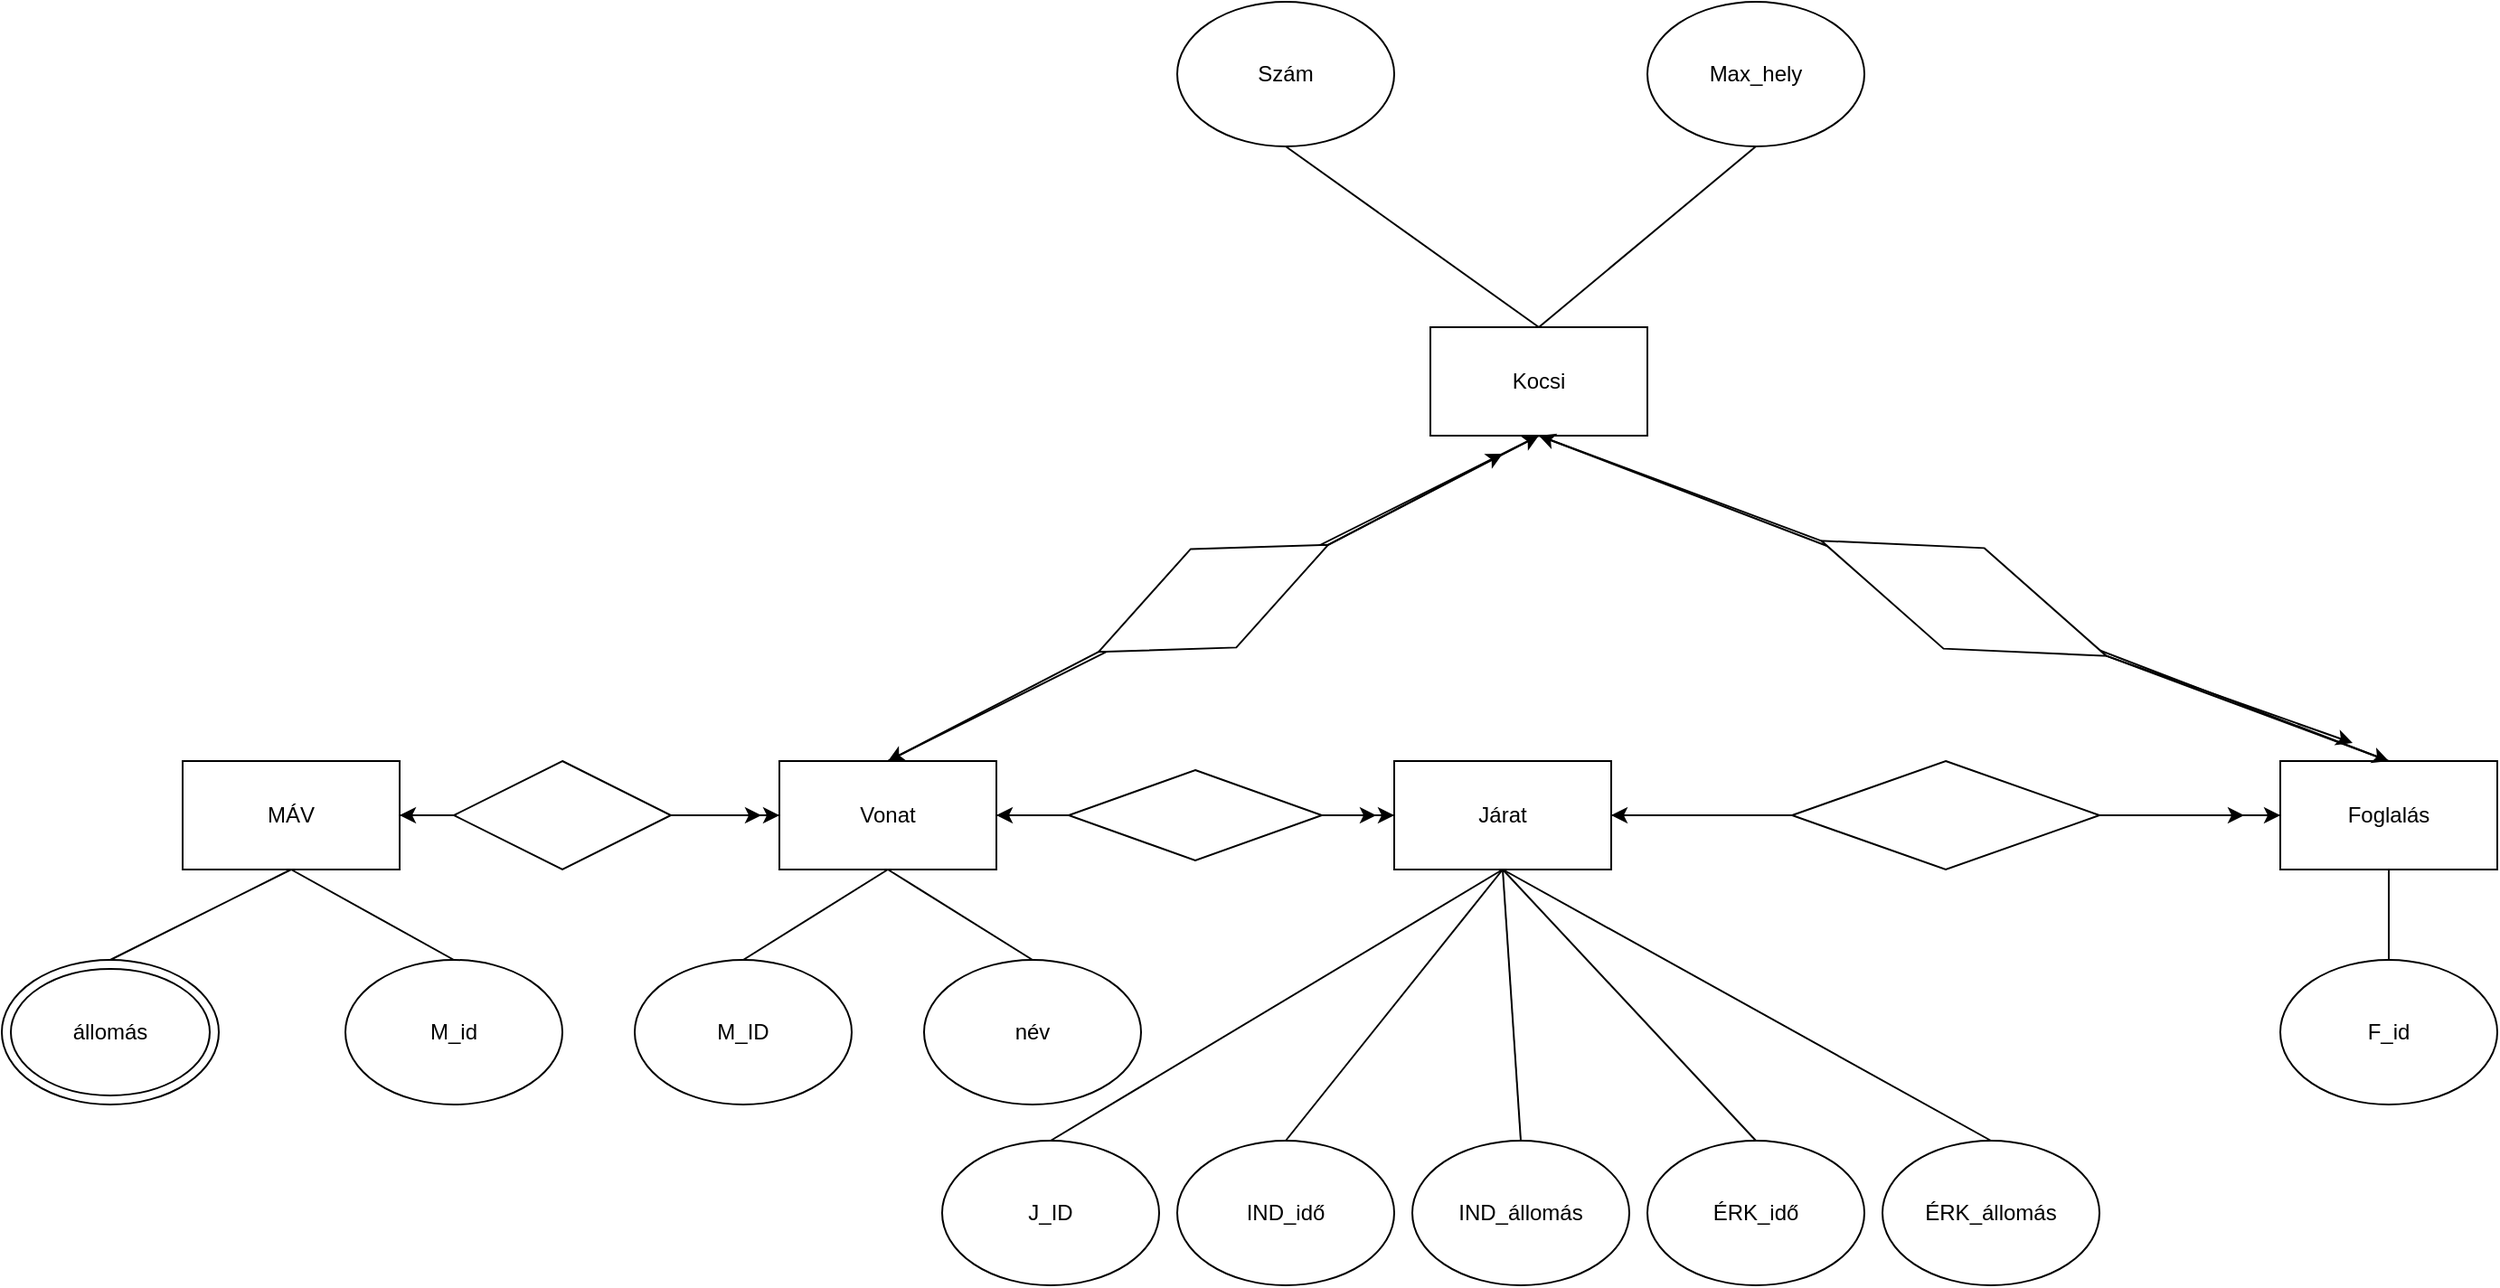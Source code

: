 <mxfile version="20.3.7" type="device"><diagram id="PSEYgnj7jE727KvVRVgk" name="1 oldal"><mxGraphModel dx="716" dy="1535" grid="1" gridSize="10" guides="1" tooltips="1" connect="1" arrows="1" fold="1" page="1" pageScale="1" pageWidth="827" pageHeight="1169" math="0" shadow="0"><root><mxCell id="0"/><mxCell id="1" parent="0"/><mxCell id="MShFYDZODHnEbzxb7QMG-8" value="" style="ellipse;whiteSpace=wrap;html=1;" vertex="1" parent="1"><mxGeometry x="10" y="310" width="120" height="80" as="geometry"/></mxCell><mxCell id="MShFYDZODHnEbzxb7QMG-7" value="állomás" style="ellipse;whiteSpace=wrap;html=1;" vertex="1" parent="1"><mxGeometry x="15" y="315" width="110" height="70" as="geometry"/></mxCell><mxCell id="MShFYDZODHnEbzxb7QMG-2" value="MÁV" style="rounded=0;whiteSpace=wrap;html=1;" vertex="1" parent="1"><mxGeometry x="110" y="200" width="120" height="60" as="geometry"/></mxCell><mxCell id="MShFYDZODHnEbzxb7QMG-4" value="" style="endArrow=none;html=1;rounded=0;entryX=0.5;entryY=1;entryDx=0;entryDy=0;exitX=0.5;exitY=0;exitDx=0;exitDy=0;" edge="1" parent="1" target="MShFYDZODHnEbzxb7QMG-2"><mxGeometry width="50" height="50" relative="1" as="geometry"><mxPoint x="70" y="310" as="sourcePoint"/><mxPoint x="290" y="220" as="targetPoint"/></mxGeometry></mxCell><mxCell id="MShFYDZODHnEbzxb7QMG-5" value="M_id" style="ellipse;whiteSpace=wrap;html=1;" vertex="1" parent="1"><mxGeometry x="200" y="310" width="120" height="80" as="geometry"/></mxCell><mxCell id="MShFYDZODHnEbzxb7QMG-6" value="" style="endArrow=none;html=1;rounded=0;exitX=0.5;exitY=1;exitDx=0;exitDy=0;entryX=0.5;entryY=0;entryDx=0;entryDy=0;" edge="1" parent="1" source="MShFYDZODHnEbzxb7QMG-2" target="MShFYDZODHnEbzxb7QMG-5"><mxGeometry width="50" height="50" relative="1" as="geometry"><mxPoint x="240" y="270" as="sourcePoint"/><mxPoint x="290" y="220" as="targetPoint"/></mxGeometry></mxCell><mxCell id="MShFYDZODHnEbzxb7QMG-9" value="Vonat" style="rounded=0;whiteSpace=wrap;html=1;" vertex="1" parent="1"><mxGeometry x="440" y="200" width="120" height="60" as="geometry"/></mxCell><mxCell id="MShFYDZODHnEbzxb7QMG-10" value="" style="endArrow=none;html=1;rounded=0;entryX=0;entryY=0.5;entryDx=0;entryDy=0;exitX=1;exitY=0.5;exitDx=0;exitDy=0;" edge="1" parent="1" source="MShFYDZODHnEbzxb7QMG-2" target="MShFYDZODHnEbzxb7QMG-9"><mxGeometry width="50" height="50" relative="1" as="geometry"><mxPoint x="240" y="270" as="sourcePoint"/><mxPoint x="290" y="220" as="targetPoint"/></mxGeometry></mxCell><mxCell id="MShFYDZODHnEbzxb7QMG-11" value="" style="rhombus;whiteSpace=wrap;html=1;" vertex="1" parent="1"><mxGeometry x="260" y="200" width="120" height="60" as="geometry"/></mxCell><mxCell id="MShFYDZODHnEbzxb7QMG-12" value="" style="endArrow=classic;html=1;rounded=0;entryX=0;entryY=0.5;entryDx=0;entryDy=0;exitX=1;exitY=0.5;exitDx=0;exitDy=0;" edge="1" parent="1" source="MShFYDZODHnEbzxb7QMG-11" target="MShFYDZODHnEbzxb7QMG-9"><mxGeometry width="50" height="50" relative="1" as="geometry"><mxPoint x="240" y="270" as="sourcePoint"/><mxPoint x="290" y="220" as="targetPoint"/></mxGeometry></mxCell><mxCell id="MShFYDZODHnEbzxb7QMG-13" value="" style="endArrow=classic;html=1;rounded=0;exitX=1;exitY=0.5;exitDx=0;exitDy=0;" edge="1" parent="1" source="MShFYDZODHnEbzxb7QMG-11"><mxGeometry width="50" height="50" relative="1" as="geometry"><mxPoint x="240" y="270" as="sourcePoint"/><mxPoint x="430" y="230" as="targetPoint"/></mxGeometry></mxCell><mxCell id="MShFYDZODHnEbzxb7QMG-14" value="" style="endArrow=classic;html=1;rounded=0;entryX=1;entryY=0.5;entryDx=0;entryDy=0;exitX=0;exitY=0.5;exitDx=0;exitDy=0;" edge="1" parent="1" source="MShFYDZODHnEbzxb7QMG-11" target="MShFYDZODHnEbzxb7QMG-2"><mxGeometry width="50" height="50" relative="1" as="geometry"><mxPoint x="240" y="270" as="sourcePoint"/><mxPoint x="290" y="220" as="targetPoint"/></mxGeometry></mxCell><mxCell id="MShFYDZODHnEbzxb7QMG-15" value="M_ID" style="ellipse;whiteSpace=wrap;html=1;" vertex="1" parent="1"><mxGeometry x="360" y="310" width="120" height="80" as="geometry"/></mxCell><mxCell id="MShFYDZODHnEbzxb7QMG-16" value="név" style="ellipse;whiteSpace=wrap;html=1;" vertex="1" parent="1"><mxGeometry x="520" y="310" width="120" height="80" as="geometry"/></mxCell><mxCell id="MShFYDZODHnEbzxb7QMG-18" value="" style="endArrow=none;html=1;rounded=0;entryX=0.5;entryY=1;entryDx=0;entryDy=0;exitX=0.5;exitY=0;exitDx=0;exitDy=0;" edge="1" parent="1" source="MShFYDZODHnEbzxb7QMG-15" target="MShFYDZODHnEbzxb7QMG-9"><mxGeometry width="50" height="50" relative="1" as="geometry"><mxPoint x="490" y="320" as="sourcePoint"/><mxPoint x="540" y="270" as="targetPoint"/></mxGeometry></mxCell><mxCell id="MShFYDZODHnEbzxb7QMG-19" value="" style="endArrow=none;html=1;rounded=0;entryX=0.5;entryY=1;entryDx=0;entryDy=0;exitX=0.5;exitY=0;exitDx=0;exitDy=0;" edge="1" parent="1" source="MShFYDZODHnEbzxb7QMG-16" target="MShFYDZODHnEbzxb7QMG-9"><mxGeometry width="50" height="50" relative="1" as="geometry"><mxPoint x="490" y="320" as="sourcePoint"/><mxPoint x="540" y="270" as="targetPoint"/></mxGeometry></mxCell><mxCell id="MShFYDZODHnEbzxb7QMG-20" value="Járat" style="rounded=0;whiteSpace=wrap;html=1;" vertex="1" parent="1"><mxGeometry x="780" y="200" width="120" height="60" as="geometry"/></mxCell><mxCell id="MShFYDZODHnEbzxb7QMG-21" value="" style="endArrow=none;html=1;rounded=0;entryX=0;entryY=0.5;entryDx=0;entryDy=0;exitX=1;exitY=0.5;exitDx=0;exitDy=0;" edge="1" parent="1" source="MShFYDZODHnEbzxb7QMG-9" target="MShFYDZODHnEbzxb7QMG-20"><mxGeometry width="50" height="50" relative="1" as="geometry"><mxPoint x="490" y="320" as="sourcePoint"/><mxPoint x="540" y="270" as="targetPoint"/></mxGeometry></mxCell><mxCell id="MShFYDZODHnEbzxb7QMG-22" value="J_ID" style="ellipse;whiteSpace=wrap;html=1;" vertex="1" parent="1"><mxGeometry x="530" y="410" width="120" height="80" as="geometry"/></mxCell><mxCell id="MShFYDZODHnEbzxb7QMG-23" value="IND_idő" style="ellipse;whiteSpace=wrap;html=1;" vertex="1" parent="1"><mxGeometry x="660" y="410" width="120" height="80" as="geometry"/></mxCell><mxCell id="MShFYDZODHnEbzxb7QMG-24" value="" style="endArrow=none;html=1;rounded=0;entryX=0.5;entryY=1;entryDx=0;entryDy=0;exitX=0.5;exitY=0;exitDx=0;exitDy=0;" edge="1" parent="1" source="MShFYDZODHnEbzxb7QMG-22" target="MShFYDZODHnEbzxb7QMG-20"><mxGeometry width="50" height="50" relative="1" as="geometry"><mxPoint x="490" y="320" as="sourcePoint"/><mxPoint x="540" y="270" as="targetPoint"/></mxGeometry></mxCell><mxCell id="MShFYDZODHnEbzxb7QMG-26" value="" style="endArrow=none;html=1;rounded=0;entryX=0.5;entryY=1;entryDx=0;entryDy=0;exitX=0.5;exitY=0;exitDx=0;exitDy=0;" edge="1" parent="1" source="MShFYDZODHnEbzxb7QMG-23" target="MShFYDZODHnEbzxb7QMG-20"><mxGeometry width="50" height="50" relative="1" as="geometry"><mxPoint x="490" y="320" as="sourcePoint"/><mxPoint x="540" y="270" as="targetPoint"/></mxGeometry></mxCell><mxCell id="MShFYDZODHnEbzxb7QMG-27" value="" style="rhombus;whiteSpace=wrap;html=1;" vertex="1" parent="1"><mxGeometry x="600" y="205" width="140" height="50" as="geometry"/></mxCell><mxCell id="MShFYDZODHnEbzxb7QMG-28" value="" style="endArrow=classic;html=1;rounded=0;entryX=0;entryY=0.5;entryDx=0;entryDy=0;exitX=1;exitY=0.5;exitDx=0;exitDy=0;" edge="1" parent="1" source="MShFYDZODHnEbzxb7QMG-27" target="MShFYDZODHnEbzxb7QMG-20"><mxGeometry width="50" height="50" relative="1" as="geometry"><mxPoint x="670" y="350" as="sourcePoint"/><mxPoint x="720" y="300" as="targetPoint"/></mxGeometry></mxCell><mxCell id="MShFYDZODHnEbzxb7QMG-29" value="" style="endArrow=classic;html=1;rounded=0;exitX=1;exitY=0.5;exitDx=0;exitDy=0;" edge="1" parent="1" source="MShFYDZODHnEbzxb7QMG-27"><mxGeometry width="50" height="50" relative="1" as="geometry"><mxPoint x="670" y="350" as="sourcePoint"/><mxPoint x="770" y="230" as="targetPoint"/></mxGeometry></mxCell><mxCell id="MShFYDZODHnEbzxb7QMG-30" value="" style="endArrow=classic;html=1;rounded=0;exitX=0;exitY=0.5;exitDx=0;exitDy=0;" edge="1" parent="1" source="MShFYDZODHnEbzxb7QMG-27"><mxGeometry width="50" height="50" relative="1" as="geometry"><mxPoint x="670" y="350" as="sourcePoint"/><mxPoint x="560" y="230" as="targetPoint"/></mxGeometry></mxCell><mxCell id="MShFYDZODHnEbzxb7QMG-31" value="IND_állomás" style="ellipse;whiteSpace=wrap;html=1;" vertex="1" parent="1"><mxGeometry x="790" y="410" width="120" height="80" as="geometry"/></mxCell><mxCell id="MShFYDZODHnEbzxb7QMG-32" value="ÉRK_idő" style="ellipse;whiteSpace=wrap;html=1;" vertex="1" parent="1"><mxGeometry x="920" y="410" width="120" height="80" as="geometry"/></mxCell><mxCell id="MShFYDZODHnEbzxb7QMG-33" value="" style="endArrow=none;html=1;rounded=0;entryX=0.5;entryY=1;entryDx=0;entryDy=0;exitX=0.5;exitY=0;exitDx=0;exitDy=0;" edge="1" parent="1" source="MShFYDZODHnEbzxb7QMG-31" target="MShFYDZODHnEbzxb7QMG-20"><mxGeometry width="50" height="50" relative="1" as="geometry"><mxPoint x="670" y="350" as="sourcePoint"/><mxPoint x="720" y="300" as="targetPoint"/></mxGeometry></mxCell><mxCell id="MShFYDZODHnEbzxb7QMG-34" value="" style="endArrow=none;html=1;rounded=0;entryX=0.5;entryY=1;entryDx=0;entryDy=0;exitX=0.5;exitY=0;exitDx=0;exitDy=0;" edge="1" parent="1" source="MShFYDZODHnEbzxb7QMG-32" target="MShFYDZODHnEbzxb7QMG-20"><mxGeometry width="50" height="50" relative="1" as="geometry"><mxPoint x="670" y="350" as="sourcePoint"/><mxPoint x="720" y="300" as="targetPoint"/></mxGeometry></mxCell><mxCell id="MShFYDZODHnEbzxb7QMG-35" value="ÉRK_állomás" style="ellipse;whiteSpace=wrap;html=1;" vertex="1" parent="1"><mxGeometry x="1050" y="410" width="120" height="80" as="geometry"/></mxCell><mxCell id="MShFYDZODHnEbzxb7QMG-36" value="" style="endArrow=none;html=1;rounded=0;entryX=0.5;entryY=1;entryDx=0;entryDy=0;exitX=0.5;exitY=0;exitDx=0;exitDy=0;" edge="1" parent="1" source="MShFYDZODHnEbzxb7QMG-35" target="MShFYDZODHnEbzxb7QMG-20"><mxGeometry width="50" height="50" relative="1" as="geometry"><mxPoint x="670" y="350" as="sourcePoint"/><mxPoint x="720" y="300" as="targetPoint"/></mxGeometry></mxCell><mxCell id="MShFYDZODHnEbzxb7QMG-37" value="Foglalás" style="rounded=0;whiteSpace=wrap;html=1;" vertex="1" parent="1"><mxGeometry x="1270" y="200" width="120" height="60" as="geometry"/></mxCell><mxCell id="MShFYDZODHnEbzxb7QMG-38" value="" style="endArrow=none;html=1;rounded=0;entryX=0;entryY=0.5;entryDx=0;entryDy=0;exitX=1;exitY=0.5;exitDx=0;exitDy=0;" edge="1" parent="1" source="MShFYDZODHnEbzxb7QMG-20" target="MShFYDZODHnEbzxb7QMG-37"><mxGeometry width="50" height="50" relative="1" as="geometry"><mxPoint x="1000" y="320" as="sourcePoint"/><mxPoint x="1050" y="270" as="targetPoint"/></mxGeometry></mxCell><mxCell id="MShFYDZODHnEbzxb7QMG-39" value="" style="rhombus;whiteSpace=wrap;html=1;" vertex="1" parent="1"><mxGeometry x="1000" y="200" width="170" height="60" as="geometry"/></mxCell><mxCell id="MShFYDZODHnEbzxb7QMG-40" value="" style="endArrow=classic;html=1;rounded=0;entryX=0;entryY=0.5;entryDx=0;entryDy=0;exitX=1;exitY=0.5;exitDx=0;exitDy=0;" edge="1" parent="1" source="MShFYDZODHnEbzxb7QMG-39" target="MShFYDZODHnEbzxb7QMG-37"><mxGeometry width="50" height="50" relative="1" as="geometry"><mxPoint x="920" y="310" as="sourcePoint"/><mxPoint x="970" y="260" as="targetPoint"/></mxGeometry></mxCell><mxCell id="MShFYDZODHnEbzxb7QMG-41" value="" style="endArrow=classic;html=1;rounded=0;exitX=1;exitY=0.5;exitDx=0;exitDy=0;" edge="1" parent="1" source="MShFYDZODHnEbzxb7QMG-39"><mxGeometry width="50" height="50" relative="1" as="geometry"><mxPoint x="920" y="310" as="sourcePoint"/><mxPoint x="1250" y="230" as="targetPoint"/></mxGeometry></mxCell><mxCell id="MShFYDZODHnEbzxb7QMG-43" value="F_id" style="ellipse;whiteSpace=wrap;html=1;" vertex="1" parent="1"><mxGeometry x="1270" y="310" width="120" height="80" as="geometry"/></mxCell><mxCell id="MShFYDZODHnEbzxb7QMG-45" value="" style="endArrow=none;html=1;rounded=0;entryX=0.5;entryY=1;entryDx=0;entryDy=0;exitX=0.5;exitY=0;exitDx=0;exitDy=0;" edge="1" parent="1" source="MShFYDZODHnEbzxb7QMG-43" target="MShFYDZODHnEbzxb7QMG-37"><mxGeometry width="50" height="50" relative="1" as="geometry"><mxPoint x="1190" y="340" as="sourcePoint"/><mxPoint x="1240" y="290" as="targetPoint"/></mxGeometry></mxCell><mxCell id="MShFYDZODHnEbzxb7QMG-47" value="" style="endArrow=none;html=1;rounded=0;entryX=0.5;entryY=1;entryDx=0;entryDy=0;exitX=0.5;exitY=0;exitDx=0;exitDy=0;" edge="1" parent="1" source="MShFYDZODHnEbzxb7QMG-9" target="MShFYDZODHnEbzxb7QMG-50"><mxGeometry width="50" height="50" relative="1" as="geometry"><mxPoint x="940" y="240" as="sourcePoint"/><mxPoint x="840" y="-70" as="targetPoint"/></mxGeometry></mxCell><mxCell id="MShFYDZODHnEbzxb7QMG-48" value="" style="endArrow=none;html=1;rounded=0;entryX=0.5;entryY=1;entryDx=0;entryDy=0;exitX=0.5;exitY=0;exitDx=0;exitDy=0;" edge="1" parent="1" source="MShFYDZODHnEbzxb7QMG-37" target="MShFYDZODHnEbzxb7QMG-50"><mxGeometry width="50" height="50" relative="1" as="geometry"><mxPoint x="940" y="240" as="sourcePoint"/><mxPoint x="840" y="-70" as="targetPoint"/></mxGeometry></mxCell><mxCell id="MShFYDZODHnEbzxb7QMG-50" value="Kocsi" style="rounded=0;whiteSpace=wrap;html=1;" vertex="1" parent="1"><mxGeometry x="800" y="-40" width="120" height="60" as="geometry"/></mxCell><mxCell id="MShFYDZODHnEbzxb7QMG-51" value="" style="rhombus;whiteSpace=wrap;html=1;rotation=-25;" vertex="1" parent="1"><mxGeometry x="610" y="80" width="140" height="60" as="geometry"/></mxCell><mxCell id="MShFYDZODHnEbzxb7QMG-53" value="" style="rhombus;whiteSpace=wrap;html=1;rotation=22;" vertex="1" parent="1"><mxGeometry x="1010" y="80" width="170" height="60" as="geometry"/></mxCell><mxCell id="MShFYDZODHnEbzxb7QMG-54" value="Max_hely" style="ellipse;whiteSpace=wrap;html=1;" vertex="1" parent="1"><mxGeometry x="920" y="-220" width="120" height="80" as="geometry"/></mxCell><mxCell id="MShFYDZODHnEbzxb7QMG-55" value="Szám" style="ellipse;whiteSpace=wrap;html=1;" vertex="1" parent="1"><mxGeometry x="660" y="-220" width="120" height="80" as="geometry"/></mxCell><mxCell id="MShFYDZODHnEbzxb7QMG-56" value="" style="endArrow=none;html=1;rounded=0;entryX=0.5;entryY=1;entryDx=0;entryDy=0;exitX=0.5;exitY=0;exitDx=0;exitDy=0;" edge="1" parent="1" source="MShFYDZODHnEbzxb7QMG-50" target="MShFYDZODHnEbzxb7QMG-54"><mxGeometry width="50" height="50" relative="1" as="geometry"><mxPoint x="720" y="230" as="sourcePoint"/><mxPoint x="770" y="180" as="targetPoint"/></mxGeometry></mxCell><mxCell id="MShFYDZODHnEbzxb7QMG-57" value="" style="endArrow=none;html=1;rounded=0;entryX=0.5;entryY=1;entryDx=0;entryDy=0;exitX=0.5;exitY=0;exitDx=0;exitDy=0;" edge="1" parent="1" source="MShFYDZODHnEbzxb7QMG-50" target="MShFYDZODHnEbzxb7QMG-55"><mxGeometry width="50" height="50" relative="1" as="geometry"><mxPoint x="720" y="230" as="sourcePoint"/><mxPoint x="770" y="180" as="targetPoint"/></mxGeometry></mxCell><mxCell id="MShFYDZODHnEbzxb7QMG-58" value="" style="endArrow=classic;html=1;rounded=0;entryX=0.5;entryY=1;entryDx=0;entryDy=0;exitX=1;exitY=0.5;exitDx=0;exitDy=0;" edge="1" parent="1" source="MShFYDZODHnEbzxb7QMG-51" target="MShFYDZODHnEbzxb7QMG-50"><mxGeometry width="50" height="50" relative="1" as="geometry"><mxPoint x="720" y="230" as="sourcePoint"/><mxPoint x="770" y="180" as="targetPoint"/></mxGeometry></mxCell><mxCell id="MShFYDZODHnEbzxb7QMG-59" value="" style="endArrow=classic;html=1;rounded=0;exitX=1;exitY=0.5;exitDx=0;exitDy=0;" edge="1" parent="1" source="MShFYDZODHnEbzxb7QMG-51"><mxGeometry width="50" height="50" relative="1" as="geometry"><mxPoint x="720" y="230" as="sourcePoint"/><mxPoint x="840" y="30" as="targetPoint"/></mxGeometry></mxCell><mxCell id="MShFYDZODHnEbzxb7QMG-60" value="" style="endArrow=classic;html=1;rounded=0;entryX=0.5;entryY=0;entryDx=0;entryDy=0;exitX=0;exitY=0.5;exitDx=0;exitDy=0;" edge="1" parent="1" source="MShFYDZODHnEbzxb7QMG-51" target="MShFYDZODHnEbzxb7QMG-9"><mxGeometry width="50" height="50" relative="1" as="geometry"><mxPoint x="650" y="180" as="sourcePoint"/><mxPoint x="700" y="130" as="targetPoint"/></mxGeometry></mxCell><mxCell id="MShFYDZODHnEbzxb7QMG-61" value="" style="endArrow=classic;html=1;rounded=0;entryX=0.5;entryY=0;entryDx=0;entryDy=0;exitX=1;exitY=0.5;exitDx=0;exitDy=0;" edge="1" parent="1" source="MShFYDZODHnEbzxb7QMG-53" target="MShFYDZODHnEbzxb7QMG-37"><mxGeometry width="50" height="50" relative="1" as="geometry"><mxPoint x="1070" y="220" as="sourcePoint"/><mxPoint x="1120" y="170" as="targetPoint"/></mxGeometry></mxCell><mxCell id="MShFYDZODHnEbzxb7QMG-62" value="" style="endArrow=classic;html=1;rounded=0;exitX=1;exitY=0.5;exitDx=0;exitDy=0;" edge="1" parent="1" source="MShFYDZODHnEbzxb7QMG-53"><mxGeometry width="50" height="50" relative="1" as="geometry"><mxPoint x="1070" y="220" as="sourcePoint"/><mxPoint x="1310" y="190" as="targetPoint"/></mxGeometry></mxCell><mxCell id="MShFYDZODHnEbzxb7QMG-63" value="" style="endArrow=classic;html=1;rounded=0;exitX=0;exitY=0.5;exitDx=0;exitDy=0;" edge="1" parent="1" source="MShFYDZODHnEbzxb7QMG-53"><mxGeometry width="50" height="50" relative="1" as="geometry"><mxPoint x="970" y="120" as="sourcePoint"/><mxPoint x="860" y="20" as="targetPoint"/></mxGeometry></mxCell><mxCell id="MShFYDZODHnEbzxb7QMG-64" value="" style="endArrow=classic;html=1;rounded=0;entryX=1;entryY=0.5;entryDx=0;entryDy=0;exitX=0;exitY=0.5;exitDx=0;exitDy=0;" edge="1" parent="1" source="MShFYDZODHnEbzxb7QMG-39" target="MShFYDZODHnEbzxb7QMG-20"><mxGeometry width="50" height="50" relative="1" as="geometry"><mxPoint x="990" y="310" as="sourcePoint"/><mxPoint x="1040" y="260" as="targetPoint"/></mxGeometry></mxCell></root></mxGraphModel></diagram></mxfile>